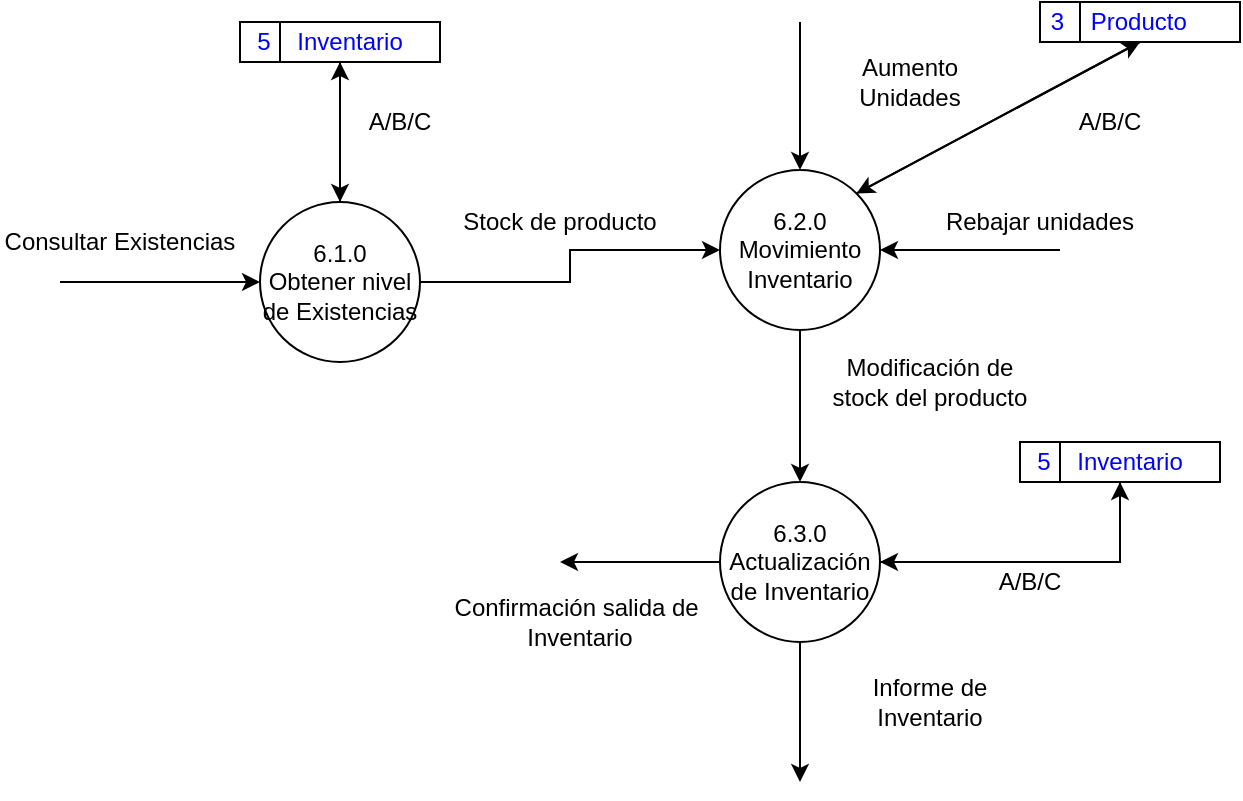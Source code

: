 <mxfile version="14.9.6" type="browser"><diagram id="32cRp3alqOVzcWJrbsh_" name="Page-1"><mxGraphModel dx="1178" dy="656" grid="1" gridSize="10" guides="1" tooltips="1" connect="1" arrows="1" fold="1" page="1" pageScale="1" pageWidth="1169" pageHeight="827" math="0" shadow="0"><root><mxCell id="0"/><mxCell id="1" parent="0"/><mxCell id="YrQu48t48mzW6hmWvOTf-6" style="edgeStyle=orthogonalEdgeStyle;rounded=0;orthogonalLoop=1;jettySize=auto;html=1;exitX=0.5;exitY=0;exitDx=0;exitDy=0;entryX=0.5;entryY=1;entryDx=0;entryDy=0;" edge="1" parent="1" source="YrQu48t48mzW6hmWvOTf-1" target="YrQu48t48mzW6hmWvOTf-4"><mxGeometry relative="1" as="geometry"/></mxCell><mxCell id="YrQu48t48mzW6hmWvOTf-18" style="edgeStyle=orthogonalEdgeStyle;rounded=0;orthogonalLoop=1;jettySize=auto;html=1;exitX=1;exitY=0.5;exitDx=0;exitDy=0;" edge="1" parent="1" source="YrQu48t48mzW6hmWvOTf-1" target="YrQu48t48mzW6hmWvOTf-8"><mxGeometry relative="1" as="geometry"/></mxCell><mxCell id="YrQu48t48mzW6hmWvOTf-1" value="6.1.0&lt;br&gt;Obtener nivel de Existencias" style="ellipse;whiteSpace=wrap;html=1;aspect=fixed;" vertex="1" parent="1"><mxGeometry x="330" y="240" width="80" height="80" as="geometry"/></mxCell><mxCell id="YrQu48t48mzW6hmWvOTf-2" value="" style="endArrow=classic;html=1;entryX=0;entryY=0.5;entryDx=0;entryDy=0;" edge="1" parent="1" target="YrQu48t48mzW6hmWvOTf-1"><mxGeometry width="50" height="50" relative="1" as="geometry"><mxPoint x="230" y="280" as="sourcePoint"/><mxPoint x="280" y="260" as="targetPoint"/></mxGeometry></mxCell><mxCell id="YrQu48t48mzW6hmWvOTf-3" value="Consultar Existencias" style="text;html=1;strokeColor=none;fillColor=none;align=center;verticalAlign=middle;whiteSpace=wrap;rounded=0;" vertex="1" parent="1"><mxGeometry x="200" y="250" width="120" height="20" as="geometry"/></mxCell><mxCell id="YrQu48t48mzW6hmWvOTf-5" style="edgeStyle=orthogonalEdgeStyle;rounded=0;orthogonalLoop=1;jettySize=auto;html=1;exitX=0.5;exitY=1;exitDx=0;exitDy=0;" edge="1" parent="1" source="YrQu48t48mzW6hmWvOTf-4" target="YrQu48t48mzW6hmWvOTf-1"><mxGeometry relative="1" as="geometry"/></mxCell><mxCell id="YrQu48t48mzW6hmWvOTf-4" value="&amp;nbsp; 5&amp;nbsp; &amp;nbsp; Inventario" style="shape=internalStorage;whiteSpace=wrap;html=1;backgroundOutline=1;align=left;fontColor=#0000FF;" vertex="1" parent="1"><mxGeometry x="320" y="150" width="100" height="20" as="geometry"/></mxCell><mxCell id="YrQu48t48mzW6hmWvOTf-7" value="A/B/C" style="text;html=1;strokeColor=none;fillColor=none;align=center;verticalAlign=middle;whiteSpace=wrap;rounded=0;" vertex="1" parent="1"><mxGeometry x="380" y="190" width="40" height="20" as="geometry"/></mxCell><mxCell id="YrQu48t48mzW6hmWvOTf-22" style="edgeStyle=orthogonalEdgeStyle;rounded=0;orthogonalLoop=1;jettySize=auto;html=1;exitX=0.5;exitY=1;exitDx=0;exitDy=0;" edge="1" parent="1" source="YrQu48t48mzW6hmWvOTf-8"><mxGeometry relative="1" as="geometry"><mxPoint x="600" y="380" as="targetPoint"/></mxGeometry></mxCell><mxCell id="YrQu48t48mzW6hmWvOTf-37" style="rounded=0;orthogonalLoop=1;jettySize=auto;html=1;exitX=1;exitY=0;exitDx=0;exitDy=0;entryX=0.5;entryY=1;entryDx=0;entryDy=0;" edge="1" parent="1" source="YrQu48t48mzW6hmWvOTf-8" target="YrQu48t48mzW6hmWvOTf-36"><mxGeometry relative="1" as="geometry"/></mxCell><mxCell id="YrQu48t48mzW6hmWvOTf-8" value="6.2.0&lt;br&gt;Movimiento Inventario" style="ellipse;whiteSpace=wrap;html=1;aspect=fixed;" vertex="1" parent="1"><mxGeometry x="560" y="224" width="80" height="80" as="geometry"/></mxCell><mxCell id="YrQu48t48mzW6hmWvOTf-11" value="" style="endArrow=classic;html=1;entryX=0.5;entryY=0;entryDx=0;entryDy=0;" edge="1" parent="1" target="YrQu48t48mzW6hmWvOTf-8"><mxGeometry width="50" height="50" relative="1" as="geometry"><mxPoint x="600" y="150" as="sourcePoint"/><mxPoint x="660" y="90" as="targetPoint"/></mxGeometry></mxCell><mxCell id="YrQu48t48mzW6hmWvOTf-12" value="Aumento Unidades" style="text;html=1;strokeColor=none;fillColor=none;align=center;verticalAlign=middle;whiteSpace=wrap;rounded=0;" vertex="1" parent="1"><mxGeometry x="610" y="170" width="90" height="20" as="geometry"/></mxCell><mxCell id="YrQu48t48mzW6hmWvOTf-16" value="Stock de producto" style="text;html=1;strokeColor=none;fillColor=none;align=center;verticalAlign=middle;whiteSpace=wrap;rounded=0;" vertex="1" parent="1"><mxGeometry x="430" y="240" width="100" height="20" as="geometry"/></mxCell><mxCell id="YrQu48t48mzW6hmWvOTf-20" value="" style="endArrow=classic;html=1;entryX=1;entryY=0.5;entryDx=0;entryDy=0;" edge="1" parent="1" target="YrQu48t48mzW6hmWvOTf-8"><mxGeometry width="50" height="50" relative="1" as="geometry"><mxPoint x="730" y="264" as="sourcePoint"/><mxPoint x="760" y="240" as="targetPoint"/></mxGeometry></mxCell><mxCell id="YrQu48t48mzW6hmWvOTf-21" value="Rebajar unidades" style="text;html=1;strokeColor=none;fillColor=none;align=center;verticalAlign=middle;whiteSpace=wrap;rounded=0;" vertex="1" parent="1"><mxGeometry x="660" y="240" width="120" height="20" as="geometry"/></mxCell><mxCell id="YrQu48t48mzW6hmWvOTf-23" value="Modificación de stock del producto" style="text;html=1;strokeColor=none;fillColor=none;align=center;verticalAlign=middle;whiteSpace=wrap;rounded=0;" vertex="1" parent="1"><mxGeometry x="610" y="320" width="110" height="20" as="geometry"/></mxCell><mxCell id="YrQu48t48mzW6hmWvOTf-27" style="edgeStyle=orthogonalEdgeStyle;rounded=0;orthogonalLoop=1;jettySize=auto;html=1;exitX=1;exitY=0.5;exitDx=0;exitDy=0;entryX=0.5;entryY=1;entryDx=0;entryDy=0;" edge="1" parent="1" source="YrQu48t48mzW6hmWvOTf-25" target="YrQu48t48mzW6hmWvOTf-26"><mxGeometry relative="1" as="geometry"/></mxCell><mxCell id="YrQu48t48mzW6hmWvOTf-30" style="edgeStyle=orthogonalEdgeStyle;rounded=0;orthogonalLoop=1;jettySize=auto;html=1;exitX=0.5;exitY=1;exitDx=0;exitDy=0;" edge="1" parent="1" source="YrQu48t48mzW6hmWvOTf-25"><mxGeometry relative="1" as="geometry"><mxPoint x="600" y="530" as="targetPoint"/></mxGeometry></mxCell><mxCell id="YrQu48t48mzW6hmWvOTf-43" style="edgeStyle=none;rounded=0;orthogonalLoop=1;jettySize=auto;html=1;exitX=0;exitY=0.5;exitDx=0;exitDy=0;" edge="1" parent="1" source="YrQu48t48mzW6hmWvOTf-25"><mxGeometry relative="1" as="geometry"><mxPoint x="480" y="420" as="targetPoint"/></mxGeometry></mxCell><mxCell id="YrQu48t48mzW6hmWvOTf-25" value="6.3.0&lt;br&gt;Actualización de Inventario" style="ellipse;whiteSpace=wrap;html=1;aspect=fixed;" vertex="1" parent="1"><mxGeometry x="560" y="380" width="80" height="80" as="geometry"/></mxCell><mxCell id="YrQu48t48mzW6hmWvOTf-28" style="edgeStyle=orthogonalEdgeStyle;rounded=0;orthogonalLoop=1;jettySize=auto;html=1;exitX=0.5;exitY=1;exitDx=0;exitDy=0;" edge="1" parent="1" source="YrQu48t48mzW6hmWvOTf-26" target="YrQu48t48mzW6hmWvOTf-25"><mxGeometry relative="1" as="geometry"/></mxCell><mxCell id="YrQu48t48mzW6hmWvOTf-26" value="&amp;nbsp; 5&amp;nbsp; &amp;nbsp; Inventario" style="shape=internalStorage;whiteSpace=wrap;html=1;backgroundOutline=1;align=left;fontColor=#0000FF;" vertex="1" parent="1"><mxGeometry x="710" y="360" width="100" height="20" as="geometry"/></mxCell><mxCell id="YrQu48t48mzW6hmWvOTf-31" value="A/B/C" style="text;html=1;strokeColor=none;fillColor=none;align=center;verticalAlign=middle;whiteSpace=wrap;rounded=0;" vertex="1" parent="1"><mxGeometry x="660" y="420" width="110" height="20" as="geometry"/></mxCell><mxCell id="YrQu48t48mzW6hmWvOTf-38" style="rounded=0;orthogonalLoop=1;jettySize=auto;html=1;exitX=0.5;exitY=1;exitDx=0;exitDy=0;entryX=1;entryY=0;entryDx=0;entryDy=0;" edge="1" parent="1" source="YrQu48t48mzW6hmWvOTf-36" target="YrQu48t48mzW6hmWvOTf-8"><mxGeometry relative="1" as="geometry"/></mxCell><mxCell id="YrQu48t48mzW6hmWvOTf-36" value="&amp;nbsp;3&amp;nbsp; &amp;nbsp; Producto" style="shape=internalStorage;whiteSpace=wrap;html=1;backgroundOutline=1;align=left;fontColor=#0000FF;" vertex="1" parent="1"><mxGeometry x="720" y="140" width="100" height="20" as="geometry"/></mxCell><mxCell id="YrQu48t48mzW6hmWvOTf-40" value="A/B/C" style="text;html=1;strokeColor=none;fillColor=none;align=center;verticalAlign=middle;whiteSpace=wrap;rounded=0;" vertex="1" parent="1"><mxGeometry x="720" y="190" width="70" height="20" as="geometry"/></mxCell><mxCell id="YrQu48t48mzW6hmWvOTf-41" value="Informe de Inventario" style="text;html=1;strokeColor=none;fillColor=none;align=center;verticalAlign=middle;whiteSpace=wrap;rounded=0;" vertex="1" parent="1"><mxGeometry x="610" y="480" width="110" height="20" as="geometry"/></mxCell><mxCell id="YrQu48t48mzW6hmWvOTf-44" value="Confirmación salida de&amp;nbsp; Inventario" style="text;html=1;strokeColor=none;fillColor=none;align=center;verticalAlign=middle;whiteSpace=wrap;rounded=0;" vertex="1" parent="1"><mxGeometry x="420" y="440" width="140" height="20" as="geometry"/></mxCell></root></mxGraphModel></diagram></mxfile>